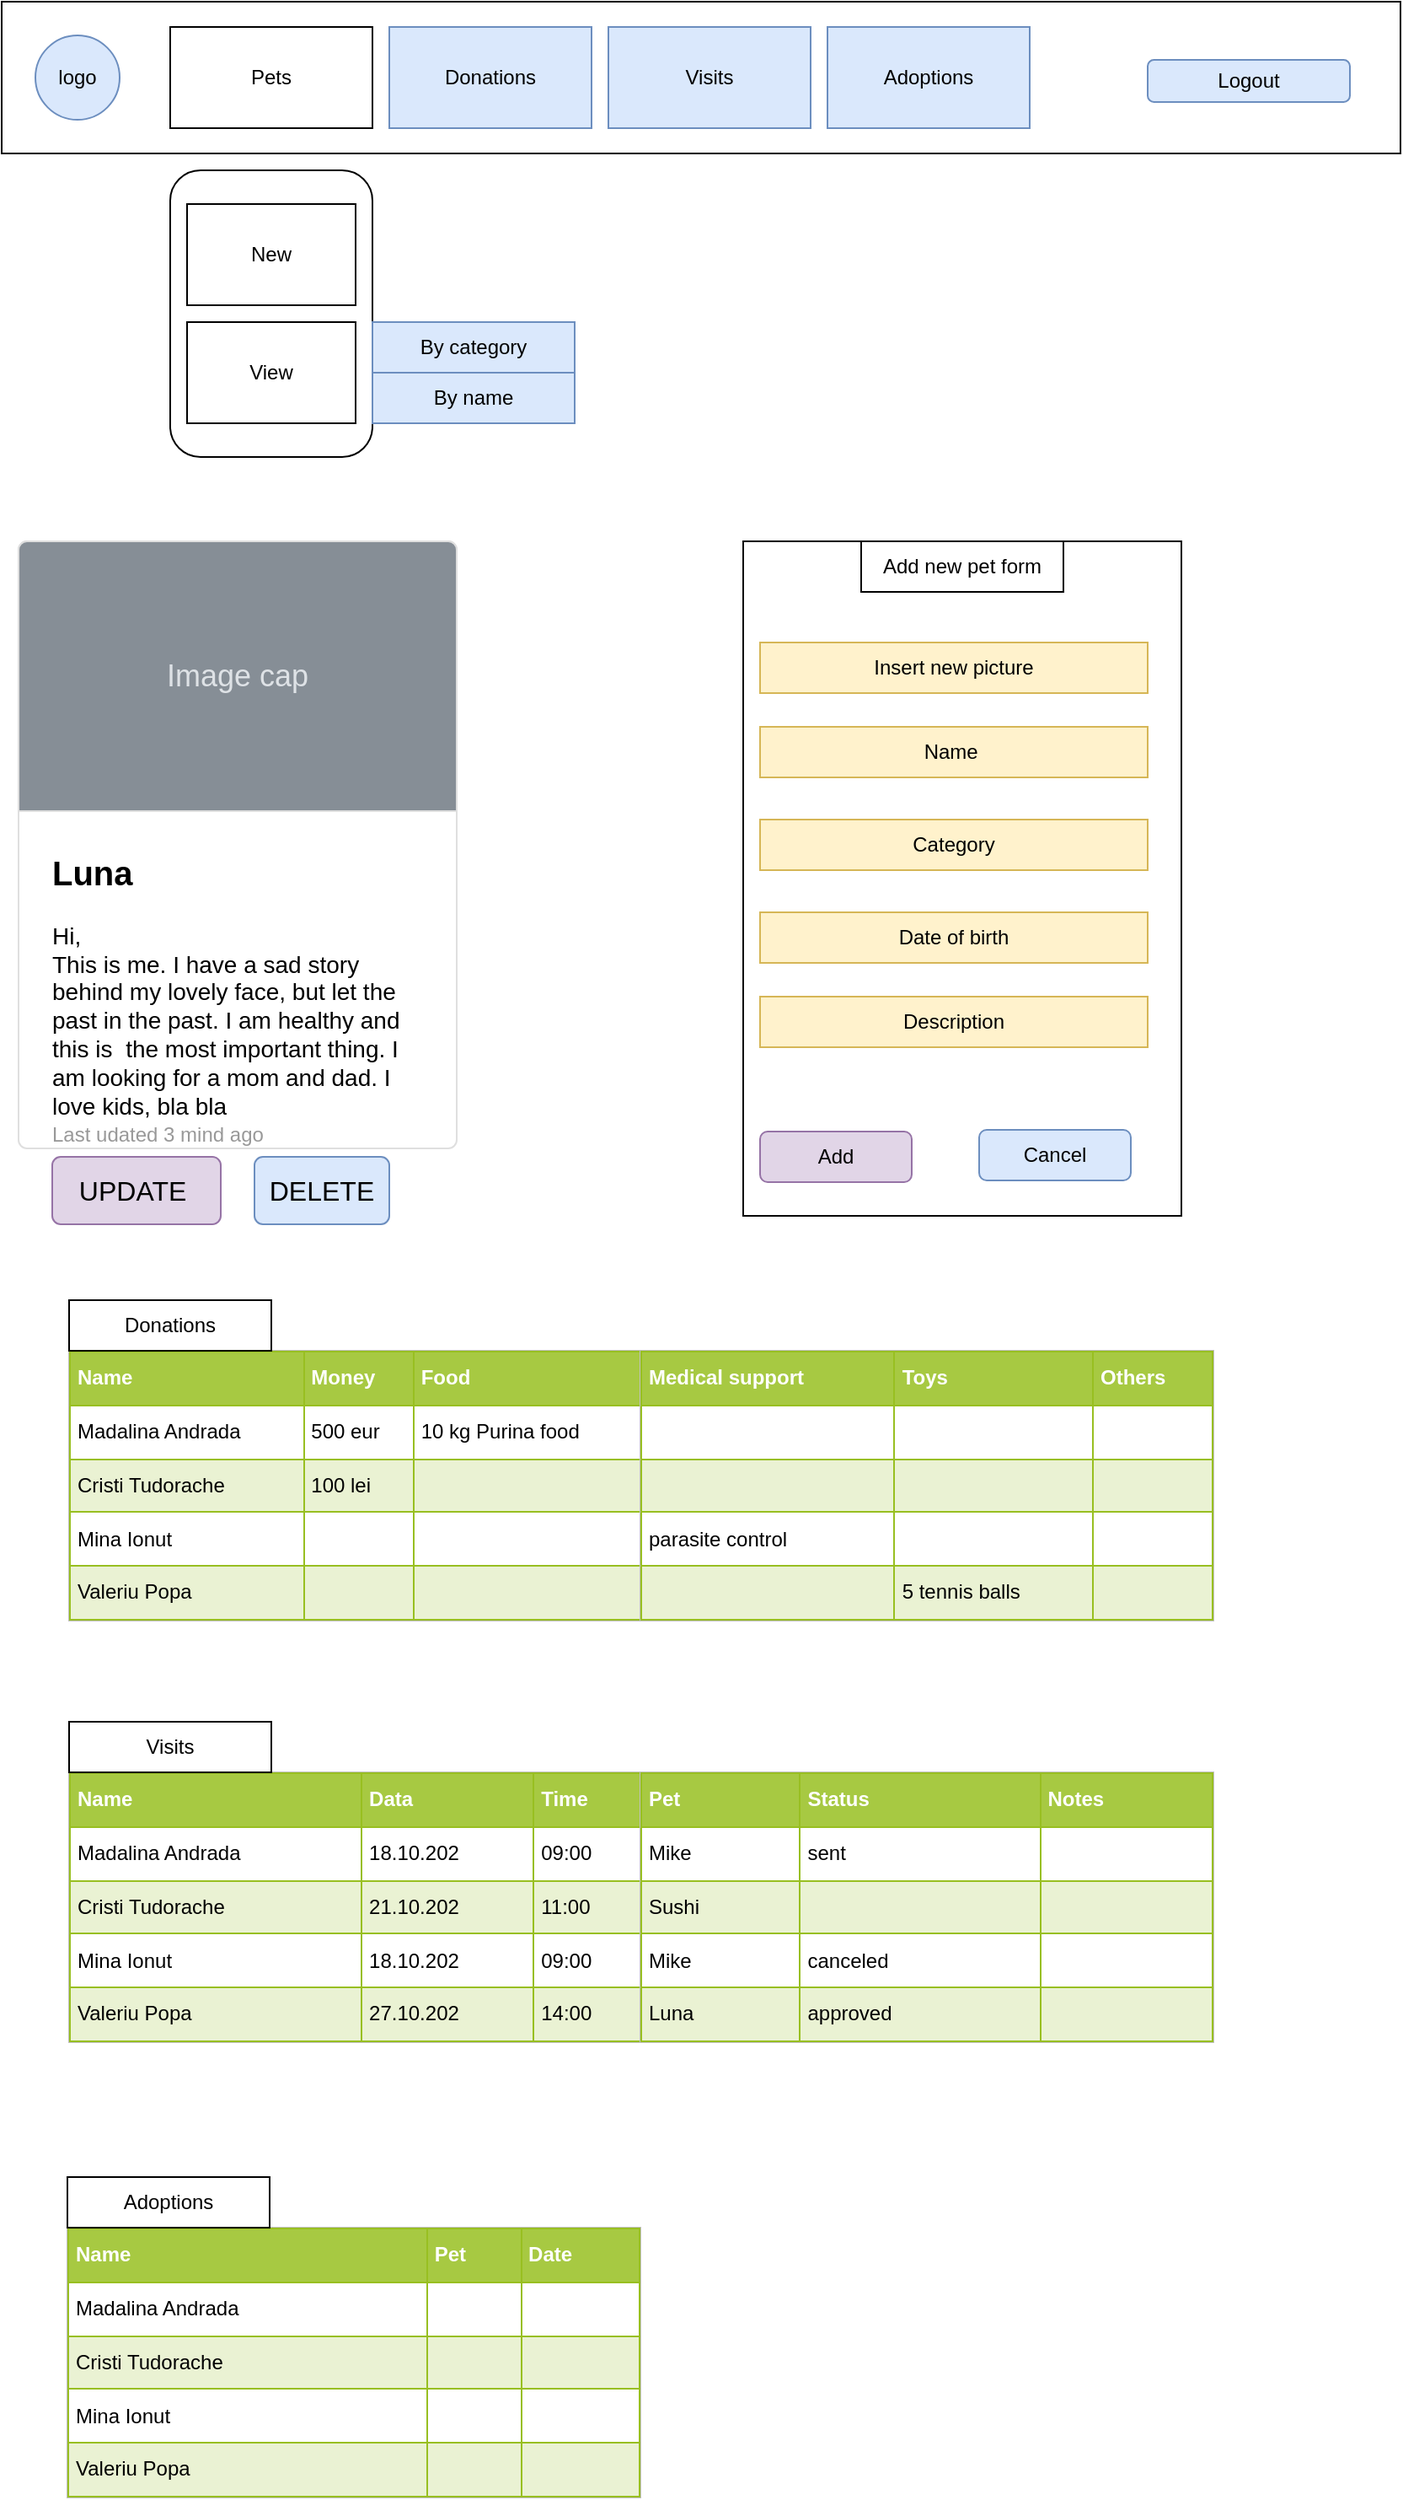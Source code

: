 <mxfile version="14.7.4" type="embed"><diagram id="l-C-giSEmUUlz3GWDmYj" name="Page-1"><mxGraphModel dx="1497" dy="742" grid="1" gridSize="10" guides="1" tooltips="1" connect="1" arrows="1" fold="1" page="1" pageScale="1" pageWidth="850" pageHeight="1100" math="0" shadow="0"><root><mxCell id="0"/><mxCell id="1" parent="0"/><mxCell id="2" value="" style="rounded=0;whiteSpace=wrap;html=1;" parent="1" vertex="1"><mxGeometry x="20" y="10" width="830" height="90" as="geometry"/></mxCell><mxCell id="3" value="Pets" style="rounded=0;whiteSpace=wrap;html=1;" parent="1" vertex="1"><mxGeometry x="120" y="25" width="120" height="60" as="geometry"/></mxCell><mxCell id="4" value="logo" style="ellipse;whiteSpace=wrap;html=1;aspect=fixed;fillColor=#dae8fc;strokeColor=#6c8ebf;" parent="1" vertex="1"><mxGeometry x="40" y="30" width="50" height="50" as="geometry"/></mxCell><mxCell id="6" value="Donations" style="rounded=0;whiteSpace=wrap;html=1;fillColor=#dae8fc;strokeColor=#6c8ebf;" parent="1" vertex="1"><mxGeometry x="250" y="25" width="120" height="60" as="geometry"/></mxCell><mxCell id="7" value="Visits" style="rounded=0;whiteSpace=wrap;html=1;fillColor=#dae8fc;strokeColor=#6c8ebf;" parent="1" vertex="1"><mxGeometry x="380" y="25" width="120" height="60" as="geometry"/></mxCell><mxCell id="8" value="Adoptions" style="rounded=0;whiteSpace=wrap;html=1;fillColor=#dae8fc;strokeColor=#6c8ebf;" parent="1" vertex="1"><mxGeometry x="510" y="25" width="120" height="60" as="geometry"/></mxCell><mxCell id="9" value="Logout" style="rounded=1;whiteSpace=wrap;html=1;fillColor=#dae8fc;strokeColor=#6c8ebf;" parent="1" vertex="1"><mxGeometry x="700" y="44.5" width="120" height="25" as="geometry"/></mxCell><mxCell id="10" value="" style="rounded=1;whiteSpace=wrap;html=1;" parent="1" vertex="1"><mxGeometry x="120" y="110" width="120" height="170" as="geometry"/></mxCell><mxCell id="11" value="New" style="rounded=0;whiteSpace=wrap;html=1;" parent="1" vertex="1"><mxGeometry x="130" y="130" width="100" height="60" as="geometry"/></mxCell><mxCell id="12" value="View" style="rounded=0;whiteSpace=wrap;html=1;" parent="1" vertex="1"><mxGeometry x="130" y="200" width="100" height="60" as="geometry"/></mxCell><mxCell id="13" value="By category" style="rounded=0;whiteSpace=wrap;html=1;fillColor=#dae8fc;strokeColor=#6c8ebf;" parent="1" vertex="1"><mxGeometry x="240" y="200" width="120" height="30" as="geometry"/></mxCell><mxCell id="14" value="By name" style="rounded=0;whiteSpace=wrap;html=1;fillColor=#dae8fc;strokeColor=#6c8ebf;" parent="1" vertex="1"><mxGeometry x="240" y="230" width="120" height="30" as="geometry"/></mxCell><UserObject label="&lt;span style=&quot;font-size: 20px&quot;&gt;&lt;b&gt;Luna&lt;/b&gt;&lt;/span&gt;&lt;br&gt;&lt;br&gt;Hi,&lt;br&gt;This is me. I have a sad story behind my lovely face, but let the past in the past. I am healthy and this is&amp;nbsp; the most important thing. I am looking for a mom and dad. I love kids, bla bla&lt;br&gt;&lt;font color=&quot;#999999&quot; style=&quot;font-size: 12px&quot;&gt;Last udated 3 mind ago&lt;/font&gt;" id="16"><mxCell style="html=1;shadow=0;dashed=0;shape=mxgraph.bootstrap.rrect;rSize=5;strokeColor=#DFDFDF;html=1;whiteSpace=wrap;fillColor=#ffffff;fontColor=#000000;verticalAlign=top;align=left;spacing=20;spacingBottom=0;fontSize=14;spacingTop=160;" parent="1" vertex="1"><mxGeometry x="30" y="330" width="260" height="360" as="geometry"/></mxCell></UserObject><UserObject label="Image cap" link="http://images.unsplash.com/photo-1570824105192-a7bb72b73141?ixlib=rb-1.2.1&amp;q=80&amp;fm=jpg&amp;crop=entropy&amp;cs=tinysrgb&amp;w=1080&amp;fit=max&amp;ixid=eyJhcHBfaWQiOjEyMDd9" id="17"><mxCell style="html=1;shadow=0;dashed=0;shape=mxgraph.bootstrap.topButton;rSize=5;perimeter=none;whiteSpace=wrap;fillColor=#868E96;strokeColor=#DFDFDF;fontColor=#DEE2E6;resizeWidth=1;fontSize=18;" parent="16" vertex="1"><mxGeometry width="260" height="160" relative="1" as="geometry"/></mxCell></UserObject><mxCell id="18" value="UPDATE&amp;nbsp;" style="html=1;shadow=0;dashed=0;shape=mxgraph.bootstrap.rrect;rSize=5;strokeColor=#9673a6;strokeWidth=1;fillColor=#e1d5e7;whiteSpace=wrap;align=center;verticalAlign=middle;spacingLeft=0;fontStyle=0;fontSize=16;spacing=5;" parent="1" vertex="1"><mxGeometry x="50" y="695" width="100" height="40" as="geometry"/></mxCell><mxCell id="19" value="DELETE" style="html=1;shadow=0;dashed=0;shape=mxgraph.bootstrap.rrect;rSize=5;strokeColor=#6c8ebf;strokeWidth=1;fillColor=#dae8fc;whiteSpace=wrap;align=center;verticalAlign=middle;spacingLeft=0;fontStyle=0;fontSize=16;spacing=5;" parent="1" vertex="1"><mxGeometry x="170" y="695" width="80" height="40" as="geometry"/></mxCell><mxCell id="20" value="" style="rounded=0;whiteSpace=wrap;html=1;" parent="1" vertex="1"><mxGeometry x="460" y="330" width="260" height="400" as="geometry"/></mxCell><mxCell id="21" value="Add new pet form" style="rounded=0;whiteSpace=wrap;html=1;" parent="1" vertex="1"><mxGeometry x="530" y="330" width="120" height="30" as="geometry"/></mxCell><mxCell id="22" value="Insert new picture" style="rounded=0;whiteSpace=wrap;html=1;fillColor=#fff2cc;strokeColor=#d6b656;" parent="1" vertex="1"><mxGeometry x="470" y="390" width="230" height="30" as="geometry"/></mxCell><mxCell id="28" value="Description" style="rounded=0;whiteSpace=wrap;html=1;fillColor=#fff2cc;strokeColor=#d6b656;" parent="1" vertex="1"><mxGeometry x="470" y="600" width="230" height="30" as="geometry"/></mxCell><mxCell id="29" value="Date of birth" style="rounded=0;whiteSpace=wrap;html=1;fillColor=#fff2cc;strokeColor=#d6b656;" parent="1" vertex="1"><mxGeometry x="470" y="550" width="230" height="30" as="geometry"/></mxCell><mxCell id="30" value="Category" style="rounded=0;whiteSpace=wrap;html=1;fillColor=#fff2cc;strokeColor=#d6b656;" parent="1" vertex="1"><mxGeometry x="470" y="495" width="230" height="30" as="geometry"/></mxCell><mxCell id="31" value="Name&amp;nbsp;" style="rounded=0;whiteSpace=wrap;html=1;fillColor=#fff2cc;strokeColor=#d6b656;" parent="1" vertex="1"><mxGeometry x="470" y="440" width="230" height="30" as="geometry"/></mxCell><mxCell id="32" value="Add" style="rounded=1;whiteSpace=wrap;html=1;fillColor=#e1d5e7;strokeColor=#9673a6;" parent="1" vertex="1"><mxGeometry x="470" y="680" width="90" height="30" as="geometry"/></mxCell><mxCell id="33" value="Cancel" style="rounded=1;whiteSpace=wrap;html=1;fillColor=#dae8fc;strokeColor=#6c8ebf;" parent="1" vertex="1"><mxGeometry x="600" y="679" width="90" height="30" as="geometry"/></mxCell><mxCell id="34" value="&lt;table border=&quot;1&quot; width=&quot;100%&quot; cellpadding=&quot;4&quot; style=&quot;width: 100% ; height: 100% ; border-collapse: collapse&quot;&gt;&lt;tbody&gt;&lt;tr style=&quot;background-color: #a7c942 ; color: #ffffff ; border: 1px solid #98bf21&quot;&gt;&lt;th align=&quot;left&quot;&gt;Name&lt;/th&gt;&lt;th align=&quot;left&quot;&gt;Data&lt;/th&gt;&lt;th align=&quot;left&quot;&gt;Time&lt;/th&gt;&lt;/tr&gt;&lt;tr style=&quot;border: 1px solid #98bf21&quot;&gt;&lt;td&gt;Madalina Andrada&lt;/td&gt;&lt;td&gt;18.10.202&lt;/td&gt;&lt;td&gt;09:00&lt;/td&gt;&lt;/tr&gt;&lt;tr style=&quot;background-color: #eaf2d3 ; border: 1px solid #98bf21&quot;&gt;&lt;td&gt;Cristi Tudorache&lt;/td&gt;&lt;td&gt;21.10.202&lt;/td&gt;&lt;td&gt;11:00&lt;/td&gt;&lt;/tr&gt;&lt;tr style=&quot;border: 1px solid #98bf21&quot;&gt;&lt;td&gt;Mina Ionut&lt;/td&gt;&lt;td&gt;18.10.202&lt;/td&gt;&lt;td&gt;09:00&lt;/td&gt;&lt;/tr&gt;&lt;tr style=&quot;background-color: #eaf2d3 ; border: 1px solid #98bf21&quot;&gt;&lt;td&gt;Valeriu Popa&lt;/td&gt;&lt;td&gt;27.10.202&lt;/td&gt;&lt;td&gt;14:00&lt;/td&gt;&lt;/tr&gt;&lt;/tbody&gt;&lt;/table&gt;" style="text;html=1;strokeColor=#c0c0c0;fillColor=#ffffff;overflow=fill;rounded=0;" parent="1" vertex="1"><mxGeometry x="60" y="1060" width="340" height="160" as="geometry"/></mxCell><mxCell id="35" value="&lt;table border=&quot;1&quot; width=&quot;100%&quot; cellpadding=&quot;4&quot; style=&quot;width: 100% ; height: 100% ; border-collapse: collapse&quot;&gt;&lt;tbody&gt;&lt;tr style=&quot;background-color: #a7c942 ; color: #ffffff ; border: 1px solid #98bf21&quot;&gt;&lt;th align=&quot;left&quot;&gt;Pet&lt;/th&gt;&lt;th align=&quot;left&quot;&gt;Status&lt;/th&gt;&lt;th align=&quot;left&quot;&gt;Notes&lt;/th&gt;&lt;/tr&gt;&lt;tr style=&quot;border: 1px solid #98bf21&quot;&gt;&lt;td&gt;Mike&amp;nbsp;&lt;/td&gt;&lt;td&gt;sent&amp;nbsp;&lt;/td&gt;&lt;td&gt;&lt;/td&gt;&lt;/tr&gt;&lt;tr style=&quot;background-color: #eaf2d3 ; border: 1px solid #98bf21&quot;&gt;&lt;td&gt;Sushi&lt;/td&gt;&lt;td&gt;&lt;span style=&quot;color: rgba(0 , 0 , 0 , 0) ; font-family: monospace ; font-size: 0px ; background-color: rgb(248 , 249 , 250)&quot;&gt;%3CmxGraphModel%3E%3Croot%3E%3CmxCell%20id%3D%220%22%2F%3E%3CmxCell%20id%3D%221%22%20parent%3D%220%22%2F%3E%3CmxCell%20id%3D%222%22%20value%3D%22Success%22%20style%3D%22html%3D1%3Bshadow%3D0%3Bdashed%3D0%3Bshape%3Dmxgraph.bootstrap.rrect%3BrSize%3D5%3BstrokeColor%3Dnone%3BstrokeWidth%3D1%3BfillColor%3D%2333A64C%3BfontColor%3D%23FFFFFF%3BwhiteSpace%3Dwrap%3Balign%3Dcenter%3BverticalAlign%3Dmiddle%3BspacingLeft%3D0%3BfontStyle%3D0%3BfontSize%3D16%3Bspacing%3D5%3B%22%20vertex%3D%221%22%20parent%3D%221%22%3E%3CmxGeometry%20x%3D%22500%22%20y%3D%221050%22%20width%3D%2260%22%20height%3D%2220%22%20as%3D%22geometry%22%2F%3E%3C%2FmxCell%3E%3C%2Froot%3E%3C%2FmxGraphModel%3E&lt;/span&gt;&lt;/td&gt;&lt;td&gt;&lt;br&gt;&lt;/td&gt;&lt;/tr&gt;&lt;tr style=&quot;border: 1px solid #98bf21&quot;&gt;&lt;td&gt;Mike&lt;/td&gt;&lt;td&gt;canceled&lt;/td&gt;&lt;td&gt;&lt;br&gt;&lt;/td&gt;&lt;/tr&gt;&lt;tr style=&quot;background-color: #eaf2d3 ; border: 1px solid #98bf21&quot;&gt;&lt;td&gt;Luna&lt;/td&gt;&lt;td&gt;approved&lt;/td&gt;&lt;td&gt;&lt;br&gt;&lt;/td&gt;&lt;/tr&gt;&lt;/tbody&gt;&lt;/table&gt;" style="text;html=1;strokeColor=#c0c0c0;fillColor=#ffffff;overflow=fill;rounded=0;" parent="1" vertex="1"><mxGeometry x="399" y="1060" width="340" height="160" as="geometry"/></mxCell><mxCell id="36" value="&lt;table border=&quot;1&quot; width=&quot;100%&quot; cellpadding=&quot;4&quot; style=&quot;width: 100% ; height: 100% ; border-collapse: collapse&quot;&gt;&lt;tbody&gt;&lt;tr style=&quot;background-color: #a7c942 ; color: #ffffff ; border: 1px solid #98bf21&quot;&gt;&lt;th align=&quot;left&quot;&gt;Name&lt;/th&gt;&lt;th align=&quot;left&quot;&gt;Money&lt;/th&gt;&lt;th align=&quot;left&quot;&gt;Food&lt;/th&gt;&lt;/tr&gt;&lt;tr style=&quot;border: 1px solid #98bf21&quot;&gt;&lt;td&gt;Madalina Andrada&lt;/td&gt;&lt;td&gt;500 eur&lt;/td&gt;&lt;td&gt;10 kg Purina food&lt;/td&gt;&lt;/tr&gt;&lt;tr style=&quot;background-color: #eaf2d3 ; border: 1px solid #98bf21&quot;&gt;&lt;td&gt;Cristi Tudorache&lt;/td&gt;&lt;td&gt;100 lei&lt;/td&gt;&lt;td&gt;&lt;br&gt;&lt;/td&gt;&lt;/tr&gt;&lt;tr style=&quot;border: 1px solid #98bf21&quot;&gt;&lt;td&gt;Mina Ionut&lt;/td&gt;&lt;td&gt;&lt;/td&gt;&lt;td&gt;&lt;/td&gt;&lt;/tr&gt;&lt;tr style=&quot;background-color: #eaf2d3 ; border: 1px solid #98bf21&quot;&gt;&lt;td&gt;Valeriu Popa&lt;/td&gt;&lt;td&gt;&lt;/td&gt;&lt;td&gt;&lt;br&gt;&lt;/td&gt;&lt;/tr&gt;&lt;/tbody&gt;&lt;/table&gt;" style="text;html=1;strokeColor=#c0c0c0;fillColor=#ffffff;overflow=fill;rounded=0;" parent="1" vertex="1"><mxGeometry x="60" y="810" width="340" height="160" as="geometry"/></mxCell><mxCell id="37" value="&lt;table border=&quot;1&quot; width=&quot;100%&quot; cellpadding=&quot;4&quot; style=&quot;width: 100% ; height: 100% ; border-collapse: collapse&quot;&gt;&lt;tbody&gt;&lt;tr style=&quot;background-color: #a7c942 ; color: #ffffff ; border: 1px solid #98bf21&quot;&gt;&lt;th align=&quot;left&quot;&gt;Medical support&lt;/th&gt;&lt;th align=&quot;left&quot;&gt;Toys&lt;/th&gt;&lt;th align=&quot;left&quot;&gt;Others&lt;/th&gt;&lt;/tr&gt;&lt;tr style=&quot;border: 1px solid #98bf21&quot;&gt;&lt;td&gt;&lt;br&gt;&lt;/td&gt;&lt;td&gt;&lt;br&gt;&lt;/td&gt;&lt;td&gt;&lt;/td&gt;&lt;/tr&gt;&lt;tr style=&quot;background-color: #eaf2d3 ; border: 1px solid #98bf21&quot;&gt;&lt;td&gt;&lt;/td&gt;&lt;td&gt;&lt;span style=&quot;color: rgba(0 , 0 , 0 , 0) ; font-family: monospace ; font-size: 0px ; background-color: rgb(248 , 249 , 250)&quot;&gt;%3CmxGraphModel%3E%3Croot%3E%3CmxCell%20id%3D%220%22%2F%3E%3CmxCell%20id%3D%221%22%20parent%3D%220%22%2F%3E%3CmxCell%20id%3D%222%22%20value%3D%22Success%22%20style%3D%22html%3D1%3Bshadow%3D0%3Bdashed%3D0%3Bshape%3Dmxgraph.bootstrap.rrect%3BrSize%3D5%3BstrokeColor%3Dnone%3BstrokeWidth%3D1%3BfillColor%3D%2333A64C%3BfontColor%3D%23FFFFFF%3BwhiteSpace%3Dwrap%3Balign%3Dcenter%3BverticalAlign%3Dmiddle%3BspacingLeft%3D0%3BfontStyle%3D0%3BfontSize%3D16%3Bspacing%3D5%3B%22%20vertex%3D%221%22%20parent%3D%221%22%3E%3CmxGeometry%20x%3D%22500%22%20y%3D%221050%22%20width%3D%2260%22%20height%3D%2220%22%20as%3D%22geometry%22%2F%3E%3C%2FmxCell%3E%3C%2Froot%3E%3C%2FmxGraphModel%3E&lt;/span&gt;&lt;/td&gt;&lt;td&gt;&lt;br&gt;&lt;/td&gt;&lt;/tr&gt;&lt;tr style=&quot;border: 1px solid #98bf21&quot;&gt;&lt;td&gt;parasite control&amp;nbsp;&lt;/td&gt;&lt;td&gt;&lt;br&gt;&lt;/td&gt;&lt;td&gt;&lt;br&gt;&lt;/td&gt;&lt;/tr&gt;&lt;tr style=&quot;background-color: #eaf2d3 ; border: 1px solid #98bf21&quot;&gt;&lt;td&gt;&lt;/td&gt;&lt;td&gt;5 tennis balls&lt;/td&gt;&lt;td&gt;&lt;br&gt;&lt;/td&gt;&lt;/tr&gt;&lt;/tbody&gt;&lt;/table&gt;" style="text;html=1;strokeColor=#c0c0c0;fillColor=#ffffff;overflow=fill;rounded=0;" parent="1" vertex="1"><mxGeometry x="399" y="810" width="340" height="160" as="geometry"/></mxCell><mxCell id="43" value="Donations" style="rounded=0;whiteSpace=wrap;html=1;" parent="1" vertex="1"><mxGeometry x="60" y="780" width="120" height="30" as="geometry"/></mxCell><mxCell id="44" value="Visits" style="rounded=0;whiteSpace=wrap;html=1;" parent="1" vertex="1"><mxGeometry x="60" y="1030" width="120" height="30" as="geometry"/></mxCell><mxCell id="46" value="&lt;table border=&quot;1&quot; width=&quot;100%&quot; cellpadding=&quot;4&quot; style=&quot;width: 100% ; height: 100% ; border-collapse: collapse&quot;&gt;&lt;tbody&gt;&lt;tr style=&quot;background-color: #a7c942 ; color: #ffffff ; border: 1px solid #98bf21&quot;&gt;&lt;th align=&quot;left&quot;&gt;Name&lt;/th&gt;&lt;th align=&quot;left&quot;&gt;Pet&lt;/th&gt;&lt;th align=&quot;left&quot;&gt;Date&lt;/th&gt;&lt;/tr&gt;&lt;tr style=&quot;border: 1px solid #98bf21&quot;&gt;&lt;td&gt;Madalina Andrada&lt;/td&gt;&lt;td&gt;&lt;/td&gt;&lt;td&gt;&lt;/td&gt;&lt;/tr&gt;&lt;tr style=&quot;background-color: #eaf2d3 ; border: 1px solid #98bf21&quot;&gt;&lt;td&gt;Cristi Tudorache&lt;/td&gt;&lt;td&gt;&lt;/td&gt;&lt;td&gt;&lt;/td&gt;&lt;/tr&gt;&lt;tr style=&quot;border: 1px solid #98bf21&quot;&gt;&lt;td&gt;Mina Ionut&lt;/td&gt;&lt;td&gt;&lt;/td&gt;&lt;td&gt;&lt;/td&gt;&lt;/tr&gt;&lt;tr style=&quot;background-color: #eaf2d3 ; border: 1px solid #98bf21&quot;&gt;&lt;td&gt;Valeriu Popa&lt;/td&gt;&lt;td&gt;&lt;/td&gt;&lt;td&gt;&lt;br&gt;&lt;/td&gt;&lt;/tr&gt;&lt;/tbody&gt;&lt;/table&gt;" style="text;html=1;strokeColor=#c0c0c0;fillColor=#ffffff;overflow=fill;rounded=0;" parent="1" vertex="1"><mxGeometry x="59" y="1330" width="340" height="160" as="geometry"/></mxCell><mxCell id="47" value="Adoptions" style="rounded=0;whiteSpace=wrap;html=1;" parent="1" vertex="1"><mxGeometry x="59" y="1300" width="120" height="30" as="geometry"/></mxCell></root></mxGraphModel></diagram></mxfile>